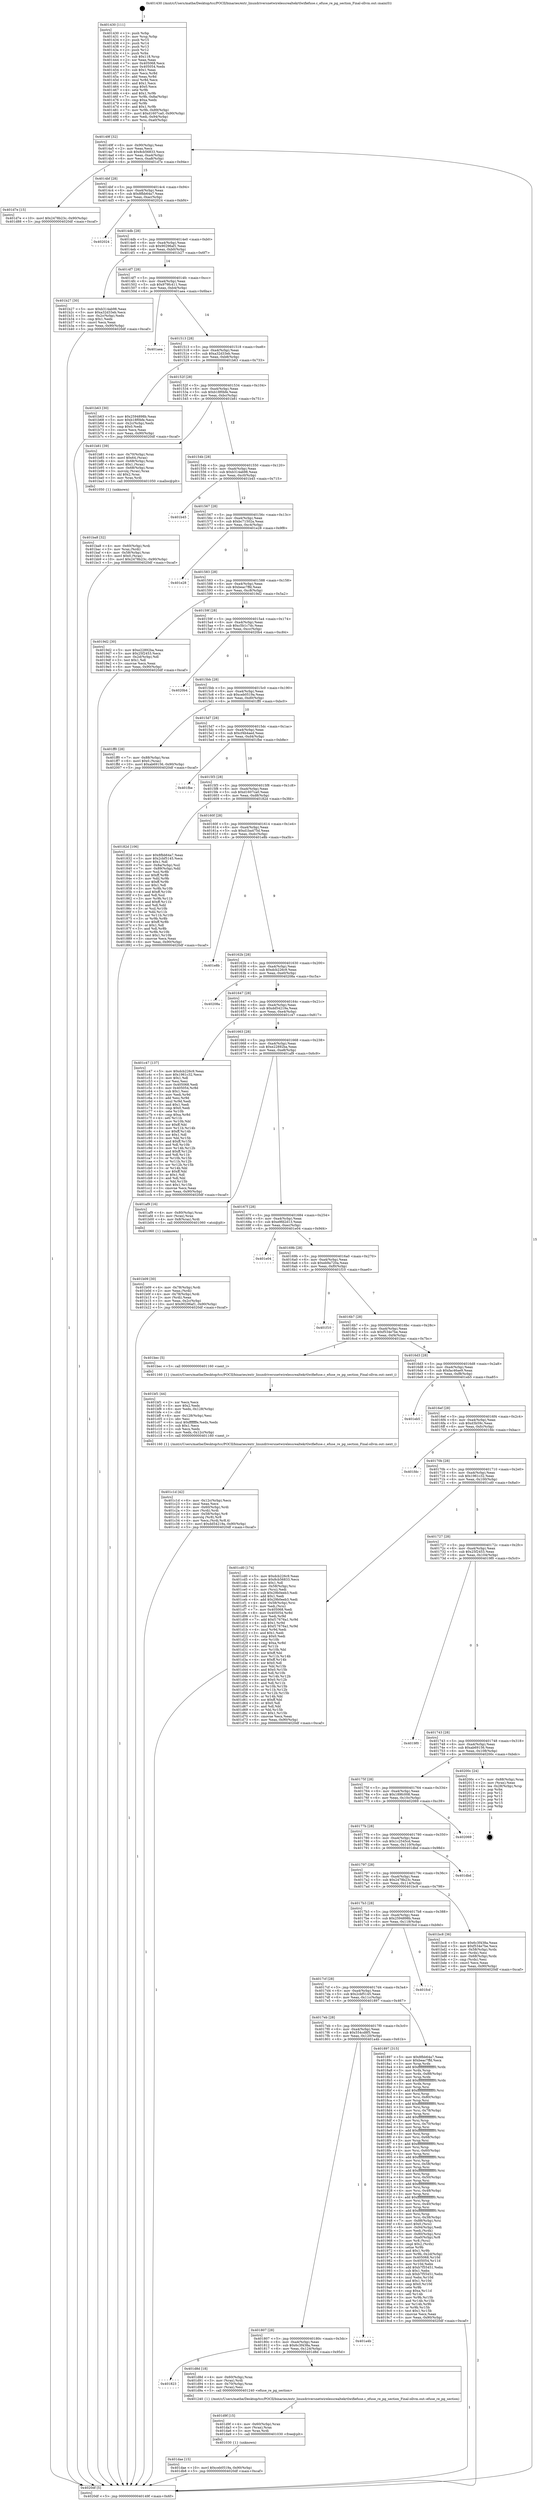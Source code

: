 digraph "0x401430" {
  label = "0x401430 (/mnt/c/Users/mathe/Desktop/tcc/POCII/binaries/extr_linuxdriversnetwirelessrealtekrtlwifiefuse.c_efuse_re_pg_section_Final-ollvm.out::main(0))"
  labelloc = "t"
  node[shape=record]

  Entry [label="",width=0.3,height=0.3,shape=circle,fillcolor=black,style=filled]
  "0x40149f" [label="{
     0x40149f [32]\l
     | [instrs]\l
     &nbsp;&nbsp;0x40149f \<+6\>: mov -0x90(%rbp),%eax\l
     &nbsp;&nbsp;0x4014a5 \<+2\>: mov %eax,%ecx\l
     &nbsp;&nbsp;0x4014a7 \<+6\>: sub $0x8cb56833,%ecx\l
     &nbsp;&nbsp;0x4014ad \<+6\>: mov %eax,-0xa4(%rbp)\l
     &nbsp;&nbsp;0x4014b3 \<+6\>: mov %ecx,-0xa8(%rbp)\l
     &nbsp;&nbsp;0x4014b9 \<+6\>: je 0000000000401d7e \<main+0x94e\>\l
  }"]
  "0x401d7e" [label="{
     0x401d7e [15]\l
     | [instrs]\l
     &nbsp;&nbsp;0x401d7e \<+10\>: movl $0x2478b23c,-0x90(%rbp)\l
     &nbsp;&nbsp;0x401d88 \<+5\>: jmp 00000000004020df \<main+0xcaf\>\l
  }"]
  "0x4014bf" [label="{
     0x4014bf [28]\l
     | [instrs]\l
     &nbsp;&nbsp;0x4014bf \<+5\>: jmp 00000000004014c4 \<main+0x94\>\l
     &nbsp;&nbsp;0x4014c4 \<+6\>: mov -0xa4(%rbp),%eax\l
     &nbsp;&nbsp;0x4014ca \<+5\>: sub $0x8fbb64a7,%eax\l
     &nbsp;&nbsp;0x4014cf \<+6\>: mov %eax,-0xac(%rbp)\l
     &nbsp;&nbsp;0x4014d5 \<+6\>: je 0000000000402024 \<main+0xbf4\>\l
  }"]
  Exit [label="",width=0.3,height=0.3,shape=circle,fillcolor=black,style=filled,peripheries=2]
  "0x402024" [label="{
     0x402024\l
  }", style=dashed]
  "0x4014db" [label="{
     0x4014db [28]\l
     | [instrs]\l
     &nbsp;&nbsp;0x4014db \<+5\>: jmp 00000000004014e0 \<main+0xb0\>\l
     &nbsp;&nbsp;0x4014e0 \<+6\>: mov -0xa4(%rbp),%eax\l
     &nbsp;&nbsp;0x4014e6 \<+5\>: sub $0x90296af1,%eax\l
     &nbsp;&nbsp;0x4014eb \<+6\>: mov %eax,-0xb0(%rbp)\l
     &nbsp;&nbsp;0x4014f1 \<+6\>: je 0000000000401b27 \<main+0x6f7\>\l
  }"]
  "0x401dae" [label="{
     0x401dae [15]\l
     | [instrs]\l
     &nbsp;&nbsp;0x401dae \<+10\>: movl $0xceb0519a,-0x90(%rbp)\l
     &nbsp;&nbsp;0x401db8 \<+5\>: jmp 00000000004020df \<main+0xcaf\>\l
  }"]
  "0x401b27" [label="{
     0x401b27 [30]\l
     | [instrs]\l
     &nbsp;&nbsp;0x401b27 \<+5\>: mov $0xb314ab98,%eax\l
     &nbsp;&nbsp;0x401b2c \<+5\>: mov $0xa32d33eb,%ecx\l
     &nbsp;&nbsp;0x401b31 \<+3\>: mov -0x2c(%rbp),%edx\l
     &nbsp;&nbsp;0x401b34 \<+3\>: cmp $0x1,%edx\l
     &nbsp;&nbsp;0x401b37 \<+3\>: cmovl %ecx,%eax\l
     &nbsp;&nbsp;0x401b3a \<+6\>: mov %eax,-0x90(%rbp)\l
     &nbsp;&nbsp;0x401b40 \<+5\>: jmp 00000000004020df \<main+0xcaf\>\l
  }"]
  "0x4014f7" [label="{
     0x4014f7 [28]\l
     | [instrs]\l
     &nbsp;&nbsp;0x4014f7 \<+5\>: jmp 00000000004014fc \<main+0xcc\>\l
     &nbsp;&nbsp;0x4014fc \<+6\>: mov -0xa4(%rbp),%eax\l
     &nbsp;&nbsp;0x401502 \<+5\>: sub $0x979fc411,%eax\l
     &nbsp;&nbsp;0x401507 \<+6\>: mov %eax,-0xb4(%rbp)\l
     &nbsp;&nbsp;0x40150d \<+6\>: je 0000000000401aea \<main+0x6ba\>\l
  }"]
  "0x401d9f" [label="{
     0x401d9f [15]\l
     | [instrs]\l
     &nbsp;&nbsp;0x401d9f \<+4\>: mov -0x60(%rbp),%rax\l
     &nbsp;&nbsp;0x401da3 \<+3\>: mov (%rax),%rax\l
     &nbsp;&nbsp;0x401da6 \<+3\>: mov %rax,%rdi\l
     &nbsp;&nbsp;0x401da9 \<+5\>: call 0000000000401030 \<free@plt\>\l
     | [calls]\l
     &nbsp;&nbsp;0x401030 \{1\} (unknown)\l
  }"]
  "0x401aea" [label="{
     0x401aea\l
  }", style=dashed]
  "0x401513" [label="{
     0x401513 [28]\l
     | [instrs]\l
     &nbsp;&nbsp;0x401513 \<+5\>: jmp 0000000000401518 \<main+0xe8\>\l
     &nbsp;&nbsp;0x401518 \<+6\>: mov -0xa4(%rbp),%eax\l
     &nbsp;&nbsp;0x40151e \<+5\>: sub $0xa32d33eb,%eax\l
     &nbsp;&nbsp;0x401523 \<+6\>: mov %eax,-0xb8(%rbp)\l
     &nbsp;&nbsp;0x401529 \<+6\>: je 0000000000401b63 \<main+0x733\>\l
  }"]
  "0x401823" [label="{
     0x401823\l
  }", style=dashed]
  "0x401b63" [label="{
     0x401b63 [30]\l
     | [instrs]\l
     &nbsp;&nbsp;0x401b63 \<+5\>: mov $0x2594898b,%eax\l
     &nbsp;&nbsp;0x401b68 \<+5\>: mov $0xb18f0bfe,%ecx\l
     &nbsp;&nbsp;0x401b6d \<+3\>: mov -0x2c(%rbp),%edx\l
     &nbsp;&nbsp;0x401b70 \<+3\>: cmp $0x0,%edx\l
     &nbsp;&nbsp;0x401b73 \<+3\>: cmove %ecx,%eax\l
     &nbsp;&nbsp;0x401b76 \<+6\>: mov %eax,-0x90(%rbp)\l
     &nbsp;&nbsp;0x401b7c \<+5\>: jmp 00000000004020df \<main+0xcaf\>\l
  }"]
  "0x40152f" [label="{
     0x40152f [28]\l
     | [instrs]\l
     &nbsp;&nbsp;0x40152f \<+5\>: jmp 0000000000401534 \<main+0x104\>\l
     &nbsp;&nbsp;0x401534 \<+6\>: mov -0xa4(%rbp),%eax\l
     &nbsp;&nbsp;0x40153a \<+5\>: sub $0xb18f0bfe,%eax\l
     &nbsp;&nbsp;0x40153f \<+6\>: mov %eax,-0xbc(%rbp)\l
     &nbsp;&nbsp;0x401545 \<+6\>: je 0000000000401b81 \<main+0x751\>\l
  }"]
  "0x401d8d" [label="{
     0x401d8d [18]\l
     | [instrs]\l
     &nbsp;&nbsp;0x401d8d \<+4\>: mov -0x60(%rbp),%rax\l
     &nbsp;&nbsp;0x401d91 \<+3\>: mov (%rax),%rdi\l
     &nbsp;&nbsp;0x401d94 \<+4\>: mov -0x70(%rbp),%rax\l
     &nbsp;&nbsp;0x401d98 \<+2\>: mov (%rax),%esi\l
     &nbsp;&nbsp;0x401d9a \<+5\>: call 0000000000401240 \<efuse_re_pg_section\>\l
     | [calls]\l
     &nbsp;&nbsp;0x401240 \{1\} (/mnt/c/Users/mathe/Desktop/tcc/POCII/binaries/extr_linuxdriversnetwirelessrealtekrtlwifiefuse.c_efuse_re_pg_section_Final-ollvm.out::efuse_re_pg_section)\l
  }"]
  "0x401b81" [label="{
     0x401b81 [39]\l
     | [instrs]\l
     &nbsp;&nbsp;0x401b81 \<+4\>: mov -0x70(%rbp),%rax\l
     &nbsp;&nbsp;0x401b85 \<+6\>: movl $0x64,(%rax)\l
     &nbsp;&nbsp;0x401b8b \<+4\>: mov -0x68(%rbp),%rax\l
     &nbsp;&nbsp;0x401b8f \<+6\>: movl $0x1,(%rax)\l
     &nbsp;&nbsp;0x401b95 \<+4\>: mov -0x68(%rbp),%rax\l
     &nbsp;&nbsp;0x401b99 \<+3\>: movslq (%rax),%rax\l
     &nbsp;&nbsp;0x401b9c \<+4\>: shl $0x2,%rax\l
     &nbsp;&nbsp;0x401ba0 \<+3\>: mov %rax,%rdi\l
     &nbsp;&nbsp;0x401ba3 \<+5\>: call 0000000000401050 \<malloc@plt\>\l
     | [calls]\l
     &nbsp;&nbsp;0x401050 \{1\} (unknown)\l
  }"]
  "0x40154b" [label="{
     0x40154b [28]\l
     | [instrs]\l
     &nbsp;&nbsp;0x40154b \<+5\>: jmp 0000000000401550 \<main+0x120\>\l
     &nbsp;&nbsp;0x401550 \<+6\>: mov -0xa4(%rbp),%eax\l
     &nbsp;&nbsp;0x401556 \<+5\>: sub $0xb314ab98,%eax\l
     &nbsp;&nbsp;0x40155b \<+6\>: mov %eax,-0xc0(%rbp)\l
     &nbsp;&nbsp;0x401561 \<+6\>: je 0000000000401b45 \<main+0x715\>\l
  }"]
  "0x401807" [label="{
     0x401807 [28]\l
     | [instrs]\l
     &nbsp;&nbsp;0x401807 \<+5\>: jmp 000000000040180c \<main+0x3dc\>\l
     &nbsp;&nbsp;0x40180c \<+6\>: mov -0xa4(%rbp),%eax\l
     &nbsp;&nbsp;0x401812 \<+5\>: sub $0x6c3f438a,%eax\l
     &nbsp;&nbsp;0x401817 \<+6\>: mov %eax,-0x124(%rbp)\l
     &nbsp;&nbsp;0x40181d \<+6\>: je 0000000000401d8d \<main+0x95d\>\l
  }"]
  "0x401b45" [label="{
     0x401b45\l
  }", style=dashed]
  "0x401567" [label="{
     0x401567 [28]\l
     | [instrs]\l
     &nbsp;&nbsp;0x401567 \<+5\>: jmp 000000000040156c \<main+0x13c\>\l
     &nbsp;&nbsp;0x40156c \<+6\>: mov -0xa4(%rbp),%eax\l
     &nbsp;&nbsp;0x401572 \<+5\>: sub $0xbc71502a,%eax\l
     &nbsp;&nbsp;0x401577 \<+6\>: mov %eax,-0xc4(%rbp)\l
     &nbsp;&nbsp;0x40157d \<+6\>: je 0000000000401e28 \<main+0x9f8\>\l
  }"]
  "0x401a4b" [label="{
     0x401a4b\l
  }", style=dashed]
  "0x401e28" [label="{
     0x401e28\l
  }", style=dashed]
  "0x401583" [label="{
     0x401583 [28]\l
     | [instrs]\l
     &nbsp;&nbsp;0x401583 \<+5\>: jmp 0000000000401588 \<main+0x158\>\l
     &nbsp;&nbsp;0x401588 \<+6\>: mov -0xa4(%rbp),%eax\l
     &nbsp;&nbsp;0x40158e \<+5\>: sub $0xbeac7ffd,%eax\l
     &nbsp;&nbsp;0x401593 \<+6\>: mov %eax,-0xc8(%rbp)\l
     &nbsp;&nbsp;0x401599 \<+6\>: je 00000000004019d2 \<main+0x5a2\>\l
  }"]
  "0x401c1d" [label="{
     0x401c1d [42]\l
     | [instrs]\l
     &nbsp;&nbsp;0x401c1d \<+6\>: mov -0x12c(%rbp),%ecx\l
     &nbsp;&nbsp;0x401c23 \<+3\>: imul %eax,%ecx\l
     &nbsp;&nbsp;0x401c26 \<+4\>: mov -0x60(%rbp),%rdi\l
     &nbsp;&nbsp;0x401c2a \<+3\>: mov (%rdi),%rdi\l
     &nbsp;&nbsp;0x401c2d \<+4\>: mov -0x58(%rbp),%r8\l
     &nbsp;&nbsp;0x401c31 \<+3\>: movslq (%r8),%r8\l
     &nbsp;&nbsp;0x401c34 \<+4\>: mov %ecx,(%rdi,%r8,4)\l
     &nbsp;&nbsp;0x401c38 \<+10\>: movl $0xdd54219a,-0x90(%rbp)\l
     &nbsp;&nbsp;0x401c42 \<+5\>: jmp 00000000004020df \<main+0xcaf\>\l
  }"]
  "0x4019d2" [label="{
     0x4019d2 [30]\l
     | [instrs]\l
     &nbsp;&nbsp;0x4019d2 \<+5\>: mov $0xe22892ba,%eax\l
     &nbsp;&nbsp;0x4019d7 \<+5\>: mov $0x25f2453,%ecx\l
     &nbsp;&nbsp;0x4019dc \<+3\>: mov -0x2d(%rbp),%dl\l
     &nbsp;&nbsp;0x4019df \<+3\>: test $0x1,%dl\l
     &nbsp;&nbsp;0x4019e2 \<+3\>: cmovne %ecx,%eax\l
     &nbsp;&nbsp;0x4019e5 \<+6\>: mov %eax,-0x90(%rbp)\l
     &nbsp;&nbsp;0x4019eb \<+5\>: jmp 00000000004020df \<main+0xcaf\>\l
  }"]
  "0x40159f" [label="{
     0x40159f [28]\l
     | [instrs]\l
     &nbsp;&nbsp;0x40159f \<+5\>: jmp 00000000004015a4 \<main+0x174\>\l
     &nbsp;&nbsp;0x4015a4 \<+6\>: mov -0xa4(%rbp),%eax\l
     &nbsp;&nbsp;0x4015aa \<+5\>: sub $0xc5b1c7dc,%eax\l
     &nbsp;&nbsp;0x4015af \<+6\>: mov %eax,-0xcc(%rbp)\l
     &nbsp;&nbsp;0x4015b5 \<+6\>: je 00000000004020b4 \<main+0xc84\>\l
  }"]
  "0x401bf1" [label="{
     0x401bf1 [44]\l
     | [instrs]\l
     &nbsp;&nbsp;0x401bf1 \<+2\>: xor %ecx,%ecx\l
     &nbsp;&nbsp;0x401bf3 \<+5\>: mov $0x2,%edx\l
     &nbsp;&nbsp;0x401bf8 \<+6\>: mov %edx,-0x128(%rbp)\l
     &nbsp;&nbsp;0x401bfe \<+1\>: cltd\l
     &nbsp;&nbsp;0x401bff \<+6\>: mov -0x128(%rbp),%esi\l
     &nbsp;&nbsp;0x401c05 \<+2\>: idiv %esi\l
     &nbsp;&nbsp;0x401c07 \<+6\>: imul $0xfffffffe,%edx,%edx\l
     &nbsp;&nbsp;0x401c0d \<+3\>: sub $0x1,%ecx\l
     &nbsp;&nbsp;0x401c10 \<+2\>: sub %ecx,%edx\l
     &nbsp;&nbsp;0x401c12 \<+6\>: mov %edx,-0x12c(%rbp)\l
     &nbsp;&nbsp;0x401c18 \<+5\>: call 0000000000401160 \<next_i\>\l
     | [calls]\l
     &nbsp;&nbsp;0x401160 \{1\} (/mnt/c/Users/mathe/Desktop/tcc/POCII/binaries/extr_linuxdriversnetwirelessrealtekrtlwifiefuse.c_efuse_re_pg_section_Final-ollvm.out::next_i)\l
  }"]
  "0x4020b4" [label="{
     0x4020b4\l
  }", style=dashed]
  "0x4015bb" [label="{
     0x4015bb [28]\l
     | [instrs]\l
     &nbsp;&nbsp;0x4015bb \<+5\>: jmp 00000000004015c0 \<main+0x190\>\l
     &nbsp;&nbsp;0x4015c0 \<+6\>: mov -0xa4(%rbp),%eax\l
     &nbsp;&nbsp;0x4015c6 \<+5\>: sub $0xceb0519a,%eax\l
     &nbsp;&nbsp;0x4015cb \<+6\>: mov %eax,-0xd0(%rbp)\l
     &nbsp;&nbsp;0x4015d1 \<+6\>: je 0000000000401ff0 \<main+0xbc0\>\l
  }"]
  "0x401ba8" [label="{
     0x401ba8 [32]\l
     | [instrs]\l
     &nbsp;&nbsp;0x401ba8 \<+4\>: mov -0x60(%rbp),%rdi\l
     &nbsp;&nbsp;0x401bac \<+3\>: mov %rax,(%rdi)\l
     &nbsp;&nbsp;0x401baf \<+4\>: mov -0x58(%rbp),%rax\l
     &nbsp;&nbsp;0x401bb3 \<+6\>: movl $0x0,(%rax)\l
     &nbsp;&nbsp;0x401bb9 \<+10\>: movl $0x2478b23c,-0x90(%rbp)\l
     &nbsp;&nbsp;0x401bc3 \<+5\>: jmp 00000000004020df \<main+0xcaf\>\l
  }"]
  "0x401ff0" [label="{
     0x401ff0 [28]\l
     | [instrs]\l
     &nbsp;&nbsp;0x401ff0 \<+7\>: mov -0x88(%rbp),%rax\l
     &nbsp;&nbsp;0x401ff7 \<+6\>: movl $0x0,(%rax)\l
     &nbsp;&nbsp;0x401ffd \<+10\>: movl $0xab69156,-0x90(%rbp)\l
     &nbsp;&nbsp;0x402007 \<+5\>: jmp 00000000004020df \<main+0xcaf\>\l
  }"]
  "0x4015d7" [label="{
     0x4015d7 [28]\l
     | [instrs]\l
     &nbsp;&nbsp;0x4015d7 \<+5\>: jmp 00000000004015dc \<main+0x1ac\>\l
     &nbsp;&nbsp;0x4015dc \<+6\>: mov -0xa4(%rbp),%eax\l
     &nbsp;&nbsp;0x4015e2 \<+5\>: sub $0xcf4b4aed,%eax\l
     &nbsp;&nbsp;0x4015e7 \<+6\>: mov %eax,-0xd4(%rbp)\l
     &nbsp;&nbsp;0x4015ed \<+6\>: je 0000000000401fbe \<main+0xb8e\>\l
  }"]
  "0x401b09" [label="{
     0x401b09 [30]\l
     | [instrs]\l
     &nbsp;&nbsp;0x401b09 \<+4\>: mov -0x78(%rbp),%rdi\l
     &nbsp;&nbsp;0x401b0d \<+2\>: mov %eax,(%rdi)\l
     &nbsp;&nbsp;0x401b0f \<+4\>: mov -0x78(%rbp),%rdi\l
     &nbsp;&nbsp;0x401b13 \<+2\>: mov (%rdi),%eax\l
     &nbsp;&nbsp;0x401b15 \<+3\>: mov %eax,-0x2c(%rbp)\l
     &nbsp;&nbsp;0x401b18 \<+10\>: movl $0x90296af1,-0x90(%rbp)\l
     &nbsp;&nbsp;0x401b22 \<+5\>: jmp 00000000004020df \<main+0xcaf\>\l
  }"]
  "0x401fbe" [label="{
     0x401fbe\l
  }", style=dashed]
  "0x4015f3" [label="{
     0x4015f3 [28]\l
     | [instrs]\l
     &nbsp;&nbsp;0x4015f3 \<+5\>: jmp 00000000004015f8 \<main+0x1c8\>\l
     &nbsp;&nbsp;0x4015f8 \<+6\>: mov -0xa4(%rbp),%eax\l
     &nbsp;&nbsp;0x4015fe \<+5\>: sub $0xd1607ca0,%eax\l
     &nbsp;&nbsp;0x401603 \<+6\>: mov %eax,-0xd8(%rbp)\l
     &nbsp;&nbsp;0x401609 \<+6\>: je 000000000040182d \<main+0x3fd\>\l
  }"]
  "0x4017eb" [label="{
     0x4017eb [28]\l
     | [instrs]\l
     &nbsp;&nbsp;0x4017eb \<+5\>: jmp 00000000004017f0 \<main+0x3c0\>\l
     &nbsp;&nbsp;0x4017f0 \<+6\>: mov -0xa4(%rbp),%eax\l
     &nbsp;&nbsp;0x4017f6 \<+5\>: sub $0x554cd8f5,%eax\l
     &nbsp;&nbsp;0x4017fb \<+6\>: mov %eax,-0x120(%rbp)\l
     &nbsp;&nbsp;0x401801 \<+6\>: je 0000000000401a4b \<main+0x61b\>\l
  }"]
  "0x40182d" [label="{
     0x40182d [106]\l
     | [instrs]\l
     &nbsp;&nbsp;0x40182d \<+5\>: mov $0x8fbb64a7,%eax\l
     &nbsp;&nbsp;0x401832 \<+5\>: mov $0x2cbf5145,%ecx\l
     &nbsp;&nbsp;0x401837 \<+2\>: mov $0x1,%dl\l
     &nbsp;&nbsp;0x401839 \<+7\>: mov -0x8a(%rbp),%sil\l
     &nbsp;&nbsp;0x401840 \<+7\>: mov -0x89(%rbp),%dil\l
     &nbsp;&nbsp;0x401847 \<+3\>: mov %sil,%r8b\l
     &nbsp;&nbsp;0x40184a \<+4\>: xor $0xff,%r8b\l
     &nbsp;&nbsp;0x40184e \<+3\>: mov %dil,%r9b\l
     &nbsp;&nbsp;0x401851 \<+4\>: xor $0xff,%r9b\l
     &nbsp;&nbsp;0x401855 \<+3\>: xor $0x1,%dl\l
     &nbsp;&nbsp;0x401858 \<+3\>: mov %r8b,%r10b\l
     &nbsp;&nbsp;0x40185b \<+4\>: and $0xff,%r10b\l
     &nbsp;&nbsp;0x40185f \<+3\>: and %dl,%sil\l
     &nbsp;&nbsp;0x401862 \<+3\>: mov %r9b,%r11b\l
     &nbsp;&nbsp;0x401865 \<+4\>: and $0xff,%r11b\l
     &nbsp;&nbsp;0x401869 \<+3\>: and %dl,%dil\l
     &nbsp;&nbsp;0x40186c \<+3\>: or %sil,%r10b\l
     &nbsp;&nbsp;0x40186f \<+3\>: or %dil,%r11b\l
     &nbsp;&nbsp;0x401872 \<+3\>: xor %r11b,%r10b\l
     &nbsp;&nbsp;0x401875 \<+3\>: or %r9b,%r8b\l
     &nbsp;&nbsp;0x401878 \<+4\>: xor $0xff,%r8b\l
     &nbsp;&nbsp;0x40187c \<+3\>: or $0x1,%dl\l
     &nbsp;&nbsp;0x40187f \<+3\>: and %dl,%r8b\l
     &nbsp;&nbsp;0x401882 \<+3\>: or %r8b,%r10b\l
     &nbsp;&nbsp;0x401885 \<+4\>: test $0x1,%r10b\l
     &nbsp;&nbsp;0x401889 \<+3\>: cmovne %ecx,%eax\l
     &nbsp;&nbsp;0x40188c \<+6\>: mov %eax,-0x90(%rbp)\l
     &nbsp;&nbsp;0x401892 \<+5\>: jmp 00000000004020df \<main+0xcaf\>\l
  }"]
  "0x40160f" [label="{
     0x40160f [28]\l
     | [instrs]\l
     &nbsp;&nbsp;0x40160f \<+5\>: jmp 0000000000401614 \<main+0x1e4\>\l
     &nbsp;&nbsp;0x401614 \<+6\>: mov -0xa4(%rbp),%eax\l
     &nbsp;&nbsp;0x40161a \<+5\>: sub $0xd1ba475d,%eax\l
     &nbsp;&nbsp;0x40161f \<+6\>: mov %eax,-0xdc(%rbp)\l
     &nbsp;&nbsp;0x401625 \<+6\>: je 0000000000401e8b \<main+0xa5b\>\l
  }"]
  "0x4020df" [label="{
     0x4020df [5]\l
     | [instrs]\l
     &nbsp;&nbsp;0x4020df \<+5\>: jmp 000000000040149f \<main+0x6f\>\l
  }"]
  "0x401430" [label="{
     0x401430 [111]\l
     | [instrs]\l
     &nbsp;&nbsp;0x401430 \<+1\>: push %rbp\l
     &nbsp;&nbsp;0x401431 \<+3\>: mov %rsp,%rbp\l
     &nbsp;&nbsp;0x401434 \<+2\>: push %r15\l
     &nbsp;&nbsp;0x401436 \<+2\>: push %r14\l
     &nbsp;&nbsp;0x401438 \<+2\>: push %r13\l
     &nbsp;&nbsp;0x40143a \<+2\>: push %r12\l
     &nbsp;&nbsp;0x40143c \<+1\>: push %rbx\l
     &nbsp;&nbsp;0x40143d \<+7\>: sub $0x118,%rsp\l
     &nbsp;&nbsp;0x401444 \<+2\>: xor %eax,%eax\l
     &nbsp;&nbsp;0x401446 \<+7\>: mov 0x405068,%ecx\l
     &nbsp;&nbsp;0x40144d \<+7\>: mov 0x405054,%edx\l
     &nbsp;&nbsp;0x401454 \<+3\>: sub $0x1,%eax\l
     &nbsp;&nbsp;0x401457 \<+3\>: mov %ecx,%r8d\l
     &nbsp;&nbsp;0x40145a \<+3\>: add %eax,%r8d\l
     &nbsp;&nbsp;0x40145d \<+4\>: imul %r8d,%ecx\l
     &nbsp;&nbsp;0x401461 \<+3\>: and $0x1,%ecx\l
     &nbsp;&nbsp;0x401464 \<+3\>: cmp $0x0,%ecx\l
     &nbsp;&nbsp;0x401467 \<+4\>: sete %r9b\l
     &nbsp;&nbsp;0x40146b \<+4\>: and $0x1,%r9b\l
     &nbsp;&nbsp;0x40146f \<+7\>: mov %r9b,-0x8a(%rbp)\l
     &nbsp;&nbsp;0x401476 \<+3\>: cmp $0xa,%edx\l
     &nbsp;&nbsp;0x401479 \<+4\>: setl %r9b\l
     &nbsp;&nbsp;0x40147d \<+4\>: and $0x1,%r9b\l
     &nbsp;&nbsp;0x401481 \<+7\>: mov %r9b,-0x89(%rbp)\l
     &nbsp;&nbsp;0x401488 \<+10\>: movl $0xd1607ca0,-0x90(%rbp)\l
     &nbsp;&nbsp;0x401492 \<+6\>: mov %edi,-0x94(%rbp)\l
     &nbsp;&nbsp;0x401498 \<+7\>: mov %rsi,-0xa0(%rbp)\l
  }"]
  "0x401897" [label="{
     0x401897 [315]\l
     | [instrs]\l
     &nbsp;&nbsp;0x401897 \<+5\>: mov $0x8fbb64a7,%eax\l
     &nbsp;&nbsp;0x40189c \<+5\>: mov $0xbeac7ffd,%ecx\l
     &nbsp;&nbsp;0x4018a1 \<+3\>: mov %rsp,%rdx\l
     &nbsp;&nbsp;0x4018a4 \<+4\>: add $0xfffffffffffffff0,%rdx\l
     &nbsp;&nbsp;0x4018a8 \<+3\>: mov %rdx,%rsp\l
     &nbsp;&nbsp;0x4018ab \<+7\>: mov %rdx,-0x88(%rbp)\l
     &nbsp;&nbsp;0x4018b2 \<+3\>: mov %rsp,%rdx\l
     &nbsp;&nbsp;0x4018b5 \<+4\>: add $0xfffffffffffffff0,%rdx\l
     &nbsp;&nbsp;0x4018b9 \<+3\>: mov %rdx,%rsp\l
     &nbsp;&nbsp;0x4018bc \<+3\>: mov %rsp,%rsi\l
     &nbsp;&nbsp;0x4018bf \<+4\>: add $0xfffffffffffffff0,%rsi\l
     &nbsp;&nbsp;0x4018c3 \<+3\>: mov %rsi,%rsp\l
     &nbsp;&nbsp;0x4018c6 \<+4\>: mov %rsi,-0x80(%rbp)\l
     &nbsp;&nbsp;0x4018ca \<+3\>: mov %rsp,%rsi\l
     &nbsp;&nbsp;0x4018cd \<+4\>: add $0xfffffffffffffff0,%rsi\l
     &nbsp;&nbsp;0x4018d1 \<+3\>: mov %rsi,%rsp\l
     &nbsp;&nbsp;0x4018d4 \<+4\>: mov %rsi,-0x78(%rbp)\l
     &nbsp;&nbsp;0x4018d8 \<+3\>: mov %rsp,%rsi\l
     &nbsp;&nbsp;0x4018db \<+4\>: add $0xfffffffffffffff0,%rsi\l
     &nbsp;&nbsp;0x4018df \<+3\>: mov %rsi,%rsp\l
     &nbsp;&nbsp;0x4018e2 \<+4\>: mov %rsi,-0x70(%rbp)\l
     &nbsp;&nbsp;0x4018e6 \<+3\>: mov %rsp,%rsi\l
     &nbsp;&nbsp;0x4018e9 \<+4\>: add $0xfffffffffffffff0,%rsi\l
     &nbsp;&nbsp;0x4018ed \<+3\>: mov %rsi,%rsp\l
     &nbsp;&nbsp;0x4018f0 \<+4\>: mov %rsi,-0x68(%rbp)\l
     &nbsp;&nbsp;0x4018f4 \<+3\>: mov %rsp,%rsi\l
     &nbsp;&nbsp;0x4018f7 \<+4\>: add $0xfffffffffffffff0,%rsi\l
     &nbsp;&nbsp;0x4018fb \<+3\>: mov %rsi,%rsp\l
     &nbsp;&nbsp;0x4018fe \<+4\>: mov %rsi,-0x60(%rbp)\l
     &nbsp;&nbsp;0x401902 \<+3\>: mov %rsp,%rsi\l
     &nbsp;&nbsp;0x401905 \<+4\>: add $0xfffffffffffffff0,%rsi\l
     &nbsp;&nbsp;0x401909 \<+3\>: mov %rsi,%rsp\l
     &nbsp;&nbsp;0x40190c \<+4\>: mov %rsi,-0x58(%rbp)\l
     &nbsp;&nbsp;0x401910 \<+3\>: mov %rsp,%rsi\l
     &nbsp;&nbsp;0x401913 \<+4\>: add $0xfffffffffffffff0,%rsi\l
     &nbsp;&nbsp;0x401917 \<+3\>: mov %rsi,%rsp\l
     &nbsp;&nbsp;0x40191a \<+4\>: mov %rsi,-0x50(%rbp)\l
     &nbsp;&nbsp;0x40191e \<+3\>: mov %rsp,%rsi\l
     &nbsp;&nbsp;0x401921 \<+4\>: add $0xfffffffffffffff0,%rsi\l
     &nbsp;&nbsp;0x401925 \<+3\>: mov %rsi,%rsp\l
     &nbsp;&nbsp;0x401928 \<+4\>: mov %rsi,-0x48(%rbp)\l
     &nbsp;&nbsp;0x40192c \<+3\>: mov %rsp,%rsi\l
     &nbsp;&nbsp;0x40192f \<+4\>: add $0xfffffffffffffff0,%rsi\l
     &nbsp;&nbsp;0x401933 \<+3\>: mov %rsi,%rsp\l
     &nbsp;&nbsp;0x401936 \<+4\>: mov %rsi,-0x40(%rbp)\l
     &nbsp;&nbsp;0x40193a \<+3\>: mov %rsp,%rsi\l
     &nbsp;&nbsp;0x40193d \<+4\>: add $0xfffffffffffffff0,%rsi\l
     &nbsp;&nbsp;0x401941 \<+3\>: mov %rsi,%rsp\l
     &nbsp;&nbsp;0x401944 \<+4\>: mov %rsi,-0x38(%rbp)\l
     &nbsp;&nbsp;0x401948 \<+7\>: mov -0x88(%rbp),%rsi\l
     &nbsp;&nbsp;0x40194f \<+6\>: movl $0x0,(%rsi)\l
     &nbsp;&nbsp;0x401955 \<+6\>: mov -0x94(%rbp),%edi\l
     &nbsp;&nbsp;0x40195b \<+2\>: mov %edi,(%rdx)\l
     &nbsp;&nbsp;0x40195d \<+4\>: mov -0x80(%rbp),%rsi\l
     &nbsp;&nbsp;0x401961 \<+7\>: mov -0xa0(%rbp),%r8\l
     &nbsp;&nbsp;0x401968 \<+3\>: mov %r8,(%rsi)\l
     &nbsp;&nbsp;0x40196b \<+3\>: cmpl $0x2,(%rdx)\l
     &nbsp;&nbsp;0x40196e \<+4\>: setne %r9b\l
     &nbsp;&nbsp;0x401972 \<+4\>: and $0x1,%r9b\l
     &nbsp;&nbsp;0x401976 \<+4\>: mov %r9b,-0x2d(%rbp)\l
     &nbsp;&nbsp;0x40197a \<+8\>: mov 0x405068,%r10d\l
     &nbsp;&nbsp;0x401982 \<+8\>: mov 0x405054,%r11d\l
     &nbsp;&nbsp;0x40198a \<+3\>: mov %r10d,%ebx\l
     &nbsp;&nbsp;0x40198d \<+6\>: add $0xb7f55451,%ebx\l
     &nbsp;&nbsp;0x401993 \<+3\>: sub $0x1,%ebx\l
     &nbsp;&nbsp;0x401996 \<+6\>: sub $0xb7f55451,%ebx\l
     &nbsp;&nbsp;0x40199c \<+4\>: imul %ebx,%r10d\l
     &nbsp;&nbsp;0x4019a0 \<+4\>: and $0x1,%r10d\l
     &nbsp;&nbsp;0x4019a4 \<+4\>: cmp $0x0,%r10d\l
     &nbsp;&nbsp;0x4019a8 \<+4\>: sete %r9b\l
     &nbsp;&nbsp;0x4019ac \<+4\>: cmp $0xa,%r11d\l
     &nbsp;&nbsp;0x4019b0 \<+4\>: setl %r14b\l
     &nbsp;&nbsp;0x4019b4 \<+3\>: mov %r9b,%r15b\l
     &nbsp;&nbsp;0x4019b7 \<+3\>: and %r14b,%r15b\l
     &nbsp;&nbsp;0x4019ba \<+3\>: xor %r14b,%r9b\l
     &nbsp;&nbsp;0x4019bd \<+3\>: or %r9b,%r15b\l
     &nbsp;&nbsp;0x4019c0 \<+4\>: test $0x1,%r15b\l
     &nbsp;&nbsp;0x4019c4 \<+3\>: cmovne %ecx,%eax\l
     &nbsp;&nbsp;0x4019c7 \<+6\>: mov %eax,-0x90(%rbp)\l
     &nbsp;&nbsp;0x4019cd \<+5\>: jmp 00000000004020df \<main+0xcaf\>\l
  }"]
  "0x401e8b" [label="{
     0x401e8b\l
  }", style=dashed]
  "0x40162b" [label="{
     0x40162b [28]\l
     | [instrs]\l
     &nbsp;&nbsp;0x40162b \<+5\>: jmp 0000000000401630 \<main+0x200\>\l
     &nbsp;&nbsp;0x401630 \<+6\>: mov -0xa4(%rbp),%eax\l
     &nbsp;&nbsp;0x401636 \<+5\>: sub $0xdcb226c9,%eax\l
     &nbsp;&nbsp;0x40163b \<+6\>: mov %eax,-0xe0(%rbp)\l
     &nbsp;&nbsp;0x401641 \<+6\>: je 000000000040208a \<main+0xc5a\>\l
  }"]
  "0x4017cf" [label="{
     0x4017cf [28]\l
     | [instrs]\l
     &nbsp;&nbsp;0x4017cf \<+5\>: jmp 00000000004017d4 \<main+0x3a4\>\l
     &nbsp;&nbsp;0x4017d4 \<+6\>: mov -0xa4(%rbp),%eax\l
     &nbsp;&nbsp;0x4017da \<+5\>: sub $0x2cbf5145,%eax\l
     &nbsp;&nbsp;0x4017df \<+6\>: mov %eax,-0x11c(%rbp)\l
     &nbsp;&nbsp;0x4017e5 \<+6\>: je 0000000000401897 \<main+0x467\>\l
  }"]
  "0x40208a" [label="{
     0x40208a\l
  }", style=dashed]
  "0x401647" [label="{
     0x401647 [28]\l
     | [instrs]\l
     &nbsp;&nbsp;0x401647 \<+5\>: jmp 000000000040164c \<main+0x21c\>\l
     &nbsp;&nbsp;0x40164c \<+6\>: mov -0xa4(%rbp),%eax\l
     &nbsp;&nbsp;0x401652 \<+5\>: sub $0xdd54219a,%eax\l
     &nbsp;&nbsp;0x401657 \<+6\>: mov %eax,-0xe4(%rbp)\l
     &nbsp;&nbsp;0x40165d \<+6\>: je 0000000000401c47 \<main+0x817\>\l
  }"]
  "0x401fcd" [label="{
     0x401fcd\l
  }", style=dashed]
  "0x401c47" [label="{
     0x401c47 [137]\l
     | [instrs]\l
     &nbsp;&nbsp;0x401c47 \<+5\>: mov $0xdcb226c9,%eax\l
     &nbsp;&nbsp;0x401c4c \<+5\>: mov $0x1961c32,%ecx\l
     &nbsp;&nbsp;0x401c51 \<+2\>: mov $0x1,%dl\l
     &nbsp;&nbsp;0x401c53 \<+2\>: xor %esi,%esi\l
     &nbsp;&nbsp;0x401c55 \<+7\>: mov 0x405068,%edi\l
     &nbsp;&nbsp;0x401c5c \<+8\>: mov 0x405054,%r8d\l
     &nbsp;&nbsp;0x401c64 \<+3\>: sub $0x1,%esi\l
     &nbsp;&nbsp;0x401c67 \<+3\>: mov %edi,%r9d\l
     &nbsp;&nbsp;0x401c6a \<+3\>: add %esi,%r9d\l
     &nbsp;&nbsp;0x401c6d \<+4\>: imul %r9d,%edi\l
     &nbsp;&nbsp;0x401c71 \<+3\>: and $0x1,%edi\l
     &nbsp;&nbsp;0x401c74 \<+3\>: cmp $0x0,%edi\l
     &nbsp;&nbsp;0x401c77 \<+4\>: sete %r10b\l
     &nbsp;&nbsp;0x401c7b \<+4\>: cmp $0xa,%r8d\l
     &nbsp;&nbsp;0x401c7f \<+4\>: setl %r11b\l
     &nbsp;&nbsp;0x401c83 \<+3\>: mov %r10b,%bl\l
     &nbsp;&nbsp;0x401c86 \<+3\>: xor $0xff,%bl\l
     &nbsp;&nbsp;0x401c89 \<+3\>: mov %r11b,%r14b\l
     &nbsp;&nbsp;0x401c8c \<+4\>: xor $0xff,%r14b\l
     &nbsp;&nbsp;0x401c90 \<+3\>: xor $0x1,%dl\l
     &nbsp;&nbsp;0x401c93 \<+3\>: mov %bl,%r15b\l
     &nbsp;&nbsp;0x401c96 \<+4\>: and $0xff,%r15b\l
     &nbsp;&nbsp;0x401c9a \<+3\>: and %dl,%r10b\l
     &nbsp;&nbsp;0x401c9d \<+3\>: mov %r14b,%r12b\l
     &nbsp;&nbsp;0x401ca0 \<+4\>: and $0xff,%r12b\l
     &nbsp;&nbsp;0x401ca4 \<+3\>: and %dl,%r11b\l
     &nbsp;&nbsp;0x401ca7 \<+3\>: or %r10b,%r15b\l
     &nbsp;&nbsp;0x401caa \<+3\>: or %r11b,%r12b\l
     &nbsp;&nbsp;0x401cad \<+3\>: xor %r12b,%r15b\l
     &nbsp;&nbsp;0x401cb0 \<+3\>: or %r14b,%bl\l
     &nbsp;&nbsp;0x401cb3 \<+3\>: xor $0xff,%bl\l
     &nbsp;&nbsp;0x401cb6 \<+3\>: or $0x1,%dl\l
     &nbsp;&nbsp;0x401cb9 \<+2\>: and %dl,%bl\l
     &nbsp;&nbsp;0x401cbb \<+3\>: or %bl,%r15b\l
     &nbsp;&nbsp;0x401cbe \<+4\>: test $0x1,%r15b\l
     &nbsp;&nbsp;0x401cc2 \<+3\>: cmovne %ecx,%eax\l
     &nbsp;&nbsp;0x401cc5 \<+6\>: mov %eax,-0x90(%rbp)\l
     &nbsp;&nbsp;0x401ccb \<+5\>: jmp 00000000004020df \<main+0xcaf\>\l
  }"]
  "0x401663" [label="{
     0x401663 [28]\l
     | [instrs]\l
     &nbsp;&nbsp;0x401663 \<+5\>: jmp 0000000000401668 \<main+0x238\>\l
     &nbsp;&nbsp;0x401668 \<+6\>: mov -0xa4(%rbp),%eax\l
     &nbsp;&nbsp;0x40166e \<+5\>: sub $0xe22892ba,%eax\l
     &nbsp;&nbsp;0x401673 \<+6\>: mov %eax,-0xe8(%rbp)\l
     &nbsp;&nbsp;0x401679 \<+6\>: je 0000000000401af9 \<main+0x6c9\>\l
  }"]
  "0x4017b3" [label="{
     0x4017b3 [28]\l
     | [instrs]\l
     &nbsp;&nbsp;0x4017b3 \<+5\>: jmp 00000000004017b8 \<main+0x388\>\l
     &nbsp;&nbsp;0x4017b8 \<+6\>: mov -0xa4(%rbp),%eax\l
     &nbsp;&nbsp;0x4017be \<+5\>: sub $0x2594898b,%eax\l
     &nbsp;&nbsp;0x4017c3 \<+6\>: mov %eax,-0x118(%rbp)\l
     &nbsp;&nbsp;0x4017c9 \<+6\>: je 0000000000401fcd \<main+0xb9d\>\l
  }"]
  "0x401af9" [label="{
     0x401af9 [16]\l
     | [instrs]\l
     &nbsp;&nbsp;0x401af9 \<+4\>: mov -0x80(%rbp),%rax\l
     &nbsp;&nbsp;0x401afd \<+3\>: mov (%rax),%rax\l
     &nbsp;&nbsp;0x401b00 \<+4\>: mov 0x8(%rax),%rdi\l
     &nbsp;&nbsp;0x401b04 \<+5\>: call 0000000000401060 \<atoi@plt\>\l
     | [calls]\l
     &nbsp;&nbsp;0x401060 \{1\} (unknown)\l
  }"]
  "0x40167f" [label="{
     0x40167f [28]\l
     | [instrs]\l
     &nbsp;&nbsp;0x40167f \<+5\>: jmp 0000000000401684 \<main+0x254\>\l
     &nbsp;&nbsp;0x401684 \<+6\>: mov -0xa4(%rbp),%eax\l
     &nbsp;&nbsp;0x40168a \<+5\>: sub $0xe9fd2d13,%eax\l
     &nbsp;&nbsp;0x40168f \<+6\>: mov %eax,-0xec(%rbp)\l
     &nbsp;&nbsp;0x401695 \<+6\>: je 0000000000401e04 \<main+0x9d4\>\l
  }"]
  "0x401bc8" [label="{
     0x401bc8 [36]\l
     | [instrs]\l
     &nbsp;&nbsp;0x401bc8 \<+5\>: mov $0x6c3f438a,%eax\l
     &nbsp;&nbsp;0x401bcd \<+5\>: mov $0xf534e7be,%ecx\l
     &nbsp;&nbsp;0x401bd2 \<+4\>: mov -0x58(%rbp),%rdx\l
     &nbsp;&nbsp;0x401bd6 \<+2\>: mov (%rdx),%esi\l
     &nbsp;&nbsp;0x401bd8 \<+4\>: mov -0x68(%rbp),%rdx\l
     &nbsp;&nbsp;0x401bdc \<+2\>: cmp (%rdx),%esi\l
     &nbsp;&nbsp;0x401bde \<+3\>: cmovl %ecx,%eax\l
     &nbsp;&nbsp;0x401be1 \<+6\>: mov %eax,-0x90(%rbp)\l
     &nbsp;&nbsp;0x401be7 \<+5\>: jmp 00000000004020df \<main+0xcaf\>\l
  }"]
  "0x401e04" [label="{
     0x401e04\l
  }", style=dashed]
  "0x40169b" [label="{
     0x40169b [28]\l
     | [instrs]\l
     &nbsp;&nbsp;0x40169b \<+5\>: jmp 00000000004016a0 \<main+0x270\>\l
     &nbsp;&nbsp;0x4016a0 \<+6\>: mov -0xa4(%rbp),%eax\l
     &nbsp;&nbsp;0x4016a6 \<+5\>: sub $0xeb9a720a,%eax\l
     &nbsp;&nbsp;0x4016ab \<+6\>: mov %eax,-0xf0(%rbp)\l
     &nbsp;&nbsp;0x4016b1 \<+6\>: je 0000000000401f10 \<main+0xae0\>\l
  }"]
  "0x401797" [label="{
     0x401797 [28]\l
     | [instrs]\l
     &nbsp;&nbsp;0x401797 \<+5\>: jmp 000000000040179c \<main+0x36c\>\l
     &nbsp;&nbsp;0x40179c \<+6\>: mov -0xa4(%rbp),%eax\l
     &nbsp;&nbsp;0x4017a2 \<+5\>: sub $0x2478b23c,%eax\l
     &nbsp;&nbsp;0x4017a7 \<+6\>: mov %eax,-0x114(%rbp)\l
     &nbsp;&nbsp;0x4017ad \<+6\>: je 0000000000401bc8 \<main+0x798\>\l
  }"]
  "0x401f10" [label="{
     0x401f10\l
  }", style=dashed]
  "0x4016b7" [label="{
     0x4016b7 [28]\l
     | [instrs]\l
     &nbsp;&nbsp;0x4016b7 \<+5\>: jmp 00000000004016bc \<main+0x28c\>\l
     &nbsp;&nbsp;0x4016bc \<+6\>: mov -0xa4(%rbp),%eax\l
     &nbsp;&nbsp;0x4016c2 \<+5\>: sub $0xf534e7be,%eax\l
     &nbsp;&nbsp;0x4016c7 \<+6\>: mov %eax,-0xf4(%rbp)\l
     &nbsp;&nbsp;0x4016cd \<+6\>: je 0000000000401bec \<main+0x7bc\>\l
  }"]
  "0x401dbd" [label="{
     0x401dbd\l
  }", style=dashed]
  "0x401bec" [label="{
     0x401bec [5]\l
     | [instrs]\l
     &nbsp;&nbsp;0x401bec \<+5\>: call 0000000000401160 \<next_i\>\l
     | [calls]\l
     &nbsp;&nbsp;0x401160 \{1\} (/mnt/c/Users/mathe/Desktop/tcc/POCII/binaries/extr_linuxdriversnetwirelessrealtekrtlwifiefuse.c_efuse_re_pg_section_Final-ollvm.out::next_i)\l
  }"]
  "0x4016d3" [label="{
     0x4016d3 [28]\l
     | [instrs]\l
     &nbsp;&nbsp;0x4016d3 \<+5\>: jmp 00000000004016d8 \<main+0x2a8\>\l
     &nbsp;&nbsp;0x4016d8 \<+6\>: mov -0xa4(%rbp),%eax\l
     &nbsp;&nbsp;0x4016de \<+5\>: sub $0xfac46ae9,%eax\l
     &nbsp;&nbsp;0x4016e3 \<+6\>: mov %eax,-0xf8(%rbp)\l
     &nbsp;&nbsp;0x4016e9 \<+6\>: je 0000000000401eb5 \<main+0xa85\>\l
  }"]
  "0x40177b" [label="{
     0x40177b [28]\l
     | [instrs]\l
     &nbsp;&nbsp;0x40177b \<+5\>: jmp 0000000000401780 \<main+0x350\>\l
     &nbsp;&nbsp;0x401780 \<+6\>: mov -0xa4(%rbp),%eax\l
     &nbsp;&nbsp;0x401786 \<+5\>: sub $0x1c2545cd,%eax\l
     &nbsp;&nbsp;0x40178b \<+6\>: mov %eax,-0x110(%rbp)\l
     &nbsp;&nbsp;0x401791 \<+6\>: je 0000000000401dbd \<main+0x98d\>\l
  }"]
  "0x401eb5" [label="{
     0x401eb5\l
  }", style=dashed]
  "0x4016ef" [label="{
     0x4016ef [28]\l
     | [instrs]\l
     &nbsp;&nbsp;0x4016ef \<+5\>: jmp 00000000004016f4 \<main+0x2c4\>\l
     &nbsp;&nbsp;0x4016f4 \<+6\>: mov -0xa4(%rbp),%eax\l
     &nbsp;&nbsp;0x4016fa \<+5\>: sub $0xd3b59c,%eax\l
     &nbsp;&nbsp;0x4016ff \<+6\>: mov %eax,-0xfc(%rbp)\l
     &nbsp;&nbsp;0x401705 \<+6\>: je 0000000000401fdc \<main+0xbac\>\l
  }"]
  "0x402069" [label="{
     0x402069\l
  }", style=dashed]
  "0x401fdc" [label="{
     0x401fdc\l
  }", style=dashed]
  "0x40170b" [label="{
     0x40170b [28]\l
     | [instrs]\l
     &nbsp;&nbsp;0x40170b \<+5\>: jmp 0000000000401710 \<main+0x2e0\>\l
     &nbsp;&nbsp;0x401710 \<+6\>: mov -0xa4(%rbp),%eax\l
     &nbsp;&nbsp;0x401716 \<+5\>: sub $0x1961c32,%eax\l
     &nbsp;&nbsp;0x40171b \<+6\>: mov %eax,-0x100(%rbp)\l
     &nbsp;&nbsp;0x401721 \<+6\>: je 0000000000401cd0 \<main+0x8a0\>\l
  }"]
  "0x40175f" [label="{
     0x40175f [28]\l
     | [instrs]\l
     &nbsp;&nbsp;0x40175f \<+5\>: jmp 0000000000401764 \<main+0x334\>\l
     &nbsp;&nbsp;0x401764 \<+6\>: mov -0xa4(%rbp),%eax\l
     &nbsp;&nbsp;0x40176a \<+5\>: sub $0x189fc008,%eax\l
     &nbsp;&nbsp;0x40176f \<+6\>: mov %eax,-0x10c(%rbp)\l
     &nbsp;&nbsp;0x401775 \<+6\>: je 0000000000402069 \<main+0xc39\>\l
  }"]
  "0x401cd0" [label="{
     0x401cd0 [174]\l
     | [instrs]\l
     &nbsp;&nbsp;0x401cd0 \<+5\>: mov $0xdcb226c9,%eax\l
     &nbsp;&nbsp;0x401cd5 \<+5\>: mov $0x8cb56833,%ecx\l
     &nbsp;&nbsp;0x401cda \<+2\>: mov $0x1,%dl\l
     &nbsp;&nbsp;0x401cdc \<+4\>: mov -0x58(%rbp),%rsi\l
     &nbsp;&nbsp;0x401ce0 \<+2\>: mov (%rsi),%edi\l
     &nbsp;&nbsp;0x401ce2 \<+6\>: sub $0x29b0eeb3,%edi\l
     &nbsp;&nbsp;0x401ce8 \<+3\>: add $0x1,%edi\l
     &nbsp;&nbsp;0x401ceb \<+6\>: add $0x29b0eeb3,%edi\l
     &nbsp;&nbsp;0x401cf1 \<+4\>: mov -0x58(%rbp),%rsi\l
     &nbsp;&nbsp;0x401cf5 \<+2\>: mov %edi,(%rsi)\l
     &nbsp;&nbsp;0x401cf7 \<+7\>: mov 0x405068,%edi\l
     &nbsp;&nbsp;0x401cfe \<+8\>: mov 0x405054,%r8d\l
     &nbsp;&nbsp;0x401d06 \<+3\>: mov %edi,%r9d\l
     &nbsp;&nbsp;0x401d09 \<+7\>: add $0xf17676a1,%r9d\l
     &nbsp;&nbsp;0x401d10 \<+4\>: sub $0x1,%r9d\l
     &nbsp;&nbsp;0x401d14 \<+7\>: sub $0xf17676a1,%r9d\l
     &nbsp;&nbsp;0x401d1b \<+4\>: imul %r9d,%edi\l
     &nbsp;&nbsp;0x401d1f \<+3\>: and $0x1,%edi\l
     &nbsp;&nbsp;0x401d22 \<+3\>: cmp $0x0,%edi\l
     &nbsp;&nbsp;0x401d25 \<+4\>: sete %r10b\l
     &nbsp;&nbsp;0x401d29 \<+4\>: cmp $0xa,%r8d\l
     &nbsp;&nbsp;0x401d2d \<+4\>: setl %r11b\l
     &nbsp;&nbsp;0x401d31 \<+3\>: mov %r10b,%bl\l
     &nbsp;&nbsp;0x401d34 \<+3\>: xor $0xff,%bl\l
     &nbsp;&nbsp;0x401d37 \<+3\>: mov %r11b,%r14b\l
     &nbsp;&nbsp;0x401d3a \<+4\>: xor $0xff,%r14b\l
     &nbsp;&nbsp;0x401d3e \<+3\>: xor $0x0,%dl\l
     &nbsp;&nbsp;0x401d41 \<+3\>: mov %bl,%r15b\l
     &nbsp;&nbsp;0x401d44 \<+4\>: and $0x0,%r15b\l
     &nbsp;&nbsp;0x401d48 \<+3\>: and %dl,%r10b\l
     &nbsp;&nbsp;0x401d4b \<+3\>: mov %r14b,%r12b\l
     &nbsp;&nbsp;0x401d4e \<+4\>: and $0x0,%r12b\l
     &nbsp;&nbsp;0x401d52 \<+3\>: and %dl,%r11b\l
     &nbsp;&nbsp;0x401d55 \<+3\>: or %r10b,%r15b\l
     &nbsp;&nbsp;0x401d58 \<+3\>: or %r11b,%r12b\l
     &nbsp;&nbsp;0x401d5b \<+3\>: xor %r12b,%r15b\l
     &nbsp;&nbsp;0x401d5e \<+3\>: or %r14b,%bl\l
     &nbsp;&nbsp;0x401d61 \<+3\>: xor $0xff,%bl\l
     &nbsp;&nbsp;0x401d64 \<+3\>: or $0x0,%dl\l
     &nbsp;&nbsp;0x401d67 \<+2\>: and %dl,%bl\l
     &nbsp;&nbsp;0x401d69 \<+3\>: or %bl,%r15b\l
     &nbsp;&nbsp;0x401d6c \<+4\>: test $0x1,%r15b\l
     &nbsp;&nbsp;0x401d70 \<+3\>: cmovne %ecx,%eax\l
     &nbsp;&nbsp;0x401d73 \<+6\>: mov %eax,-0x90(%rbp)\l
     &nbsp;&nbsp;0x401d79 \<+5\>: jmp 00000000004020df \<main+0xcaf\>\l
  }"]
  "0x401727" [label="{
     0x401727 [28]\l
     | [instrs]\l
     &nbsp;&nbsp;0x401727 \<+5\>: jmp 000000000040172c \<main+0x2fc\>\l
     &nbsp;&nbsp;0x40172c \<+6\>: mov -0xa4(%rbp),%eax\l
     &nbsp;&nbsp;0x401732 \<+5\>: sub $0x25f2453,%eax\l
     &nbsp;&nbsp;0x401737 \<+6\>: mov %eax,-0x104(%rbp)\l
     &nbsp;&nbsp;0x40173d \<+6\>: je 00000000004019f0 \<main+0x5c0\>\l
  }"]
  "0x40200c" [label="{
     0x40200c [24]\l
     | [instrs]\l
     &nbsp;&nbsp;0x40200c \<+7\>: mov -0x88(%rbp),%rax\l
     &nbsp;&nbsp;0x402013 \<+2\>: mov (%rax),%eax\l
     &nbsp;&nbsp;0x402015 \<+4\>: lea -0x28(%rbp),%rsp\l
     &nbsp;&nbsp;0x402019 \<+1\>: pop %rbx\l
     &nbsp;&nbsp;0x40201a \<+2\>: pop %r12\l
     &nbsp;&nbsp;0x40201c \<+2\>: pop %r13\l
     &nbsp;&nbsp;0x40201e \<+2\>: pop %r14\l
     &nbsp;&nbsp;0x402020 \<+2\>: pop %r15\l
     &nbsp;&nbsp;0x402022 \<+1\>: pop %rbp\l
     &nbsp;&nbsp;0x402023 \<+1\>: ret\l
  }"]
  "0x4019f0" [label="{
     0x4019f0\l
  }", style=dashed]
  "0x401743" [label="{
     0x401743 [28]\l
     | [instrs]\l
     &nbsp;&nbsp;0x401743 \<+5\>: jmp 0000000000401748 \<main+0x318\>\l
     &nbsp;&nbsp;0x401748 \<+6\>: mov -0xa4(%rbp),%eax\l
     &nbsp;&nbsp;0x40174e \<+5\>: sub $0xab69156,%eax\l
     &nbsp;&nbsp;0x401753 \<+6\>: mov %eax,-0x108(%rbp)\l
     &nbsp;&nbsp;0x401759 \<+6\>: je 000000000040200c \<main+0xbdc\>\l
  }"]
  Entry -> "0x401430" [label=" 1"]
  "0x40149f" -> "0x401d7e" [label=" 1"]
  "0x40149f" -> "0x4014bf" [label=" 15"]
  "0x40200c" -> Exit [label=" 1"]
  "0x4014bf" -> "0x402024" [label=" 0"]
  "0x4014bf" -> "0x4014db" [label=" 15"]
  "0x401ff0" -> "0x4020df" [label=" 1"]
  "0x4014db" -> "0x401b27" [label=" 1"]
  "0x4014db" -> "0x4014f7" [label=" 14"]
  "0x401dae" -> "0x4020df" [label=" 1"]
  "0x4014f7" -> "0x401aea" [label=" 0"]
  "0x4014f7" -> "0x401513" [label=" 14"]
  "0x401d9f" -> "0x401dae" [label=" 1"]
  "0x401513" -> "0x401b63" [label=" 1"]
  "0x401513" -> "0x40152f" [label=" 13"]
  "0x401d8d" -> "0x401d9f" [label=" 1"]
  "0x40152f" -> "0x401b81" [label=" 1"]
  "0x40152f" -> "0x40154b" [label=" 12"]
  "0x401807" -> "0x401823" [label=" 0"]
  "0x40154b" -> "0x401b45" [label=" 0"]
  "0x40154b" -> "0x401567" [label=" 12"]
  "0x401807" -> "0x401d8d" [label=" 1"]
  "0x401567" -> "0x401e28" [label=" 0"]
  "0x401567" -> "0x401583" [label=" 12"]
  "0x4017eb" -> "0x401807" [label=" 1"]
  "0x401583" -> "0x4019d2" [label=" 1"]
  "0x401583" -> "0x40159f" [label=" 11"]
  "0x4017eb" -> "0x401a4b" [label=" 0"]
  "0x40159f" -> "0x4020b4" [label=" 0"]
  "0x40159f" -> "0x4015bb" [label=" 11"]
  "0x401d7e" -> "0x4020df" [label=" 1"]
  "0x4015bb" -> "0x401ff0" [label=" 1"]
  "0x4015bb" -> "0x4015d7" [label=" 10"]
  "0x401cd0" -> "0x4020df" [label=" 1"]
  "0x4015d7" -> "0x401fbe" [label=" 0"]
  "0x4015d7" -> "0x4015f3" [label=" 10"]
  "0x401c47" -> "0x4020df" [label=" 1"]
  "0x4015f3" -> "0x40182d" [label=" 1"]
  "0x4015f3" -> "0x40160f" [label=" 9"]
  "0x40182d" -> "0x4020df" [label=" 1"]
  "0x401430" -> "0x40149f" [label=" 1"]
  "0x4020df" -> "0x40149f" [label=" 15"]
  "0x401bf1" -> "0x401c1d" [label=" 1"]
  "0x40160f" -> "0x401e8b" [label=" 0"]
  "0x40160f" -> "0x40162b" [label=" 9"]
  "0x401bec" -> "0x401bf1" [label=" 1"]
  "0x40162b" -> "0x40208a" [label=" 0"]
  "0x40162b" -> "0x401647" [label=" 9"]
  "0x401ba8" -> "0x4020df" [label=" 1"]
  "0x401647" -> "0x401c47" [label=" 1"]
  "0x401647" -> "0x401663" [label=" 8"]
  "0x401b81" -> "0x401ba8" [label=" 1"]
  "0x401663" -> "0x401af9" [label=" 1"]
  "0x401663" -> "0x40167f" [label=" 7"]
  "0x401b27" -> "0x4020df" [label=" 1"]
  "0x40167f" -> "0x401e04" [label=" 0"]
  "0x40167f" -> "0x40169b" [label=" 7"]
  "0x401b09" -> "0x4020df" [label=" 1"]
  "0x40169b" -> "0x401f10" [label=" 0"]
  "0x40169b" -> "0x4016b7" [label=" 7"]
  "0x4019d2" -> "0x4020df" [label=" 1"]
  "0x4016b7" -> "0x401bec" [label=" 1"]
  "0x4016b7" -> "0x4016d3" [label=" 6"]
  "0x401897" -> "0x4020df" [label=" 1"]
  "0x4016d3" -> "0x401eb5" [label=" 0"]
  "0x4016d3" -> "0x4016ef" [label=" 6"]
  "0x4017cf" -> "0x4017eb" [label=" 1"]
  "0x4016ef" -> "0x401fdc" [label=" 0"]
  "0x4016ef" -> "0x40170b" [label=" 6"]
  "0x4017cf" -> "0x401897" [label=" 1"]
  "0x40170b" -> "0x401cd0" [label=" 1"]
  "0x40170b" -> "0x401727" [label=" 5"]
  "0x4017b3" -> "0x4017cf" [label=" 2"]
  "0x401727" -> "0x4019f0" [label=" 0"]
  "0x401727" -> "0x401743" [label=" 5"]
  "0x4017b3" -> "0x401fcd" [label=" 0"]
  "0x401743" -> "0x40200c" [label=" 1"]
  "0x401743" -> "0x40175f" [label=" 4"]
  "0x401bc8" -> "0x4020df" [label=" 2"]
  "0x40175f" -> "0x402069" [label=" 0"]
  "0x40175f" -> "0x40177b" [label=" 4"]
  "0x401c1d" -> "0x4020df" [label=" 1"]
  "0x40177b" -> "0x401dbd" [label=" 0"]
  "0x40177b" -> "0x401797" [label=" 4"]
  "0x401af9" -> "0x401b09" [label=" 1"]
  "0x401797" -> "0x401bc8" [label=" 2"]
  "0x401797" -> "0x4017b3" [label=" 2"]
  "0x401b63" -> "0x4020df" [label=" 1"]
}
